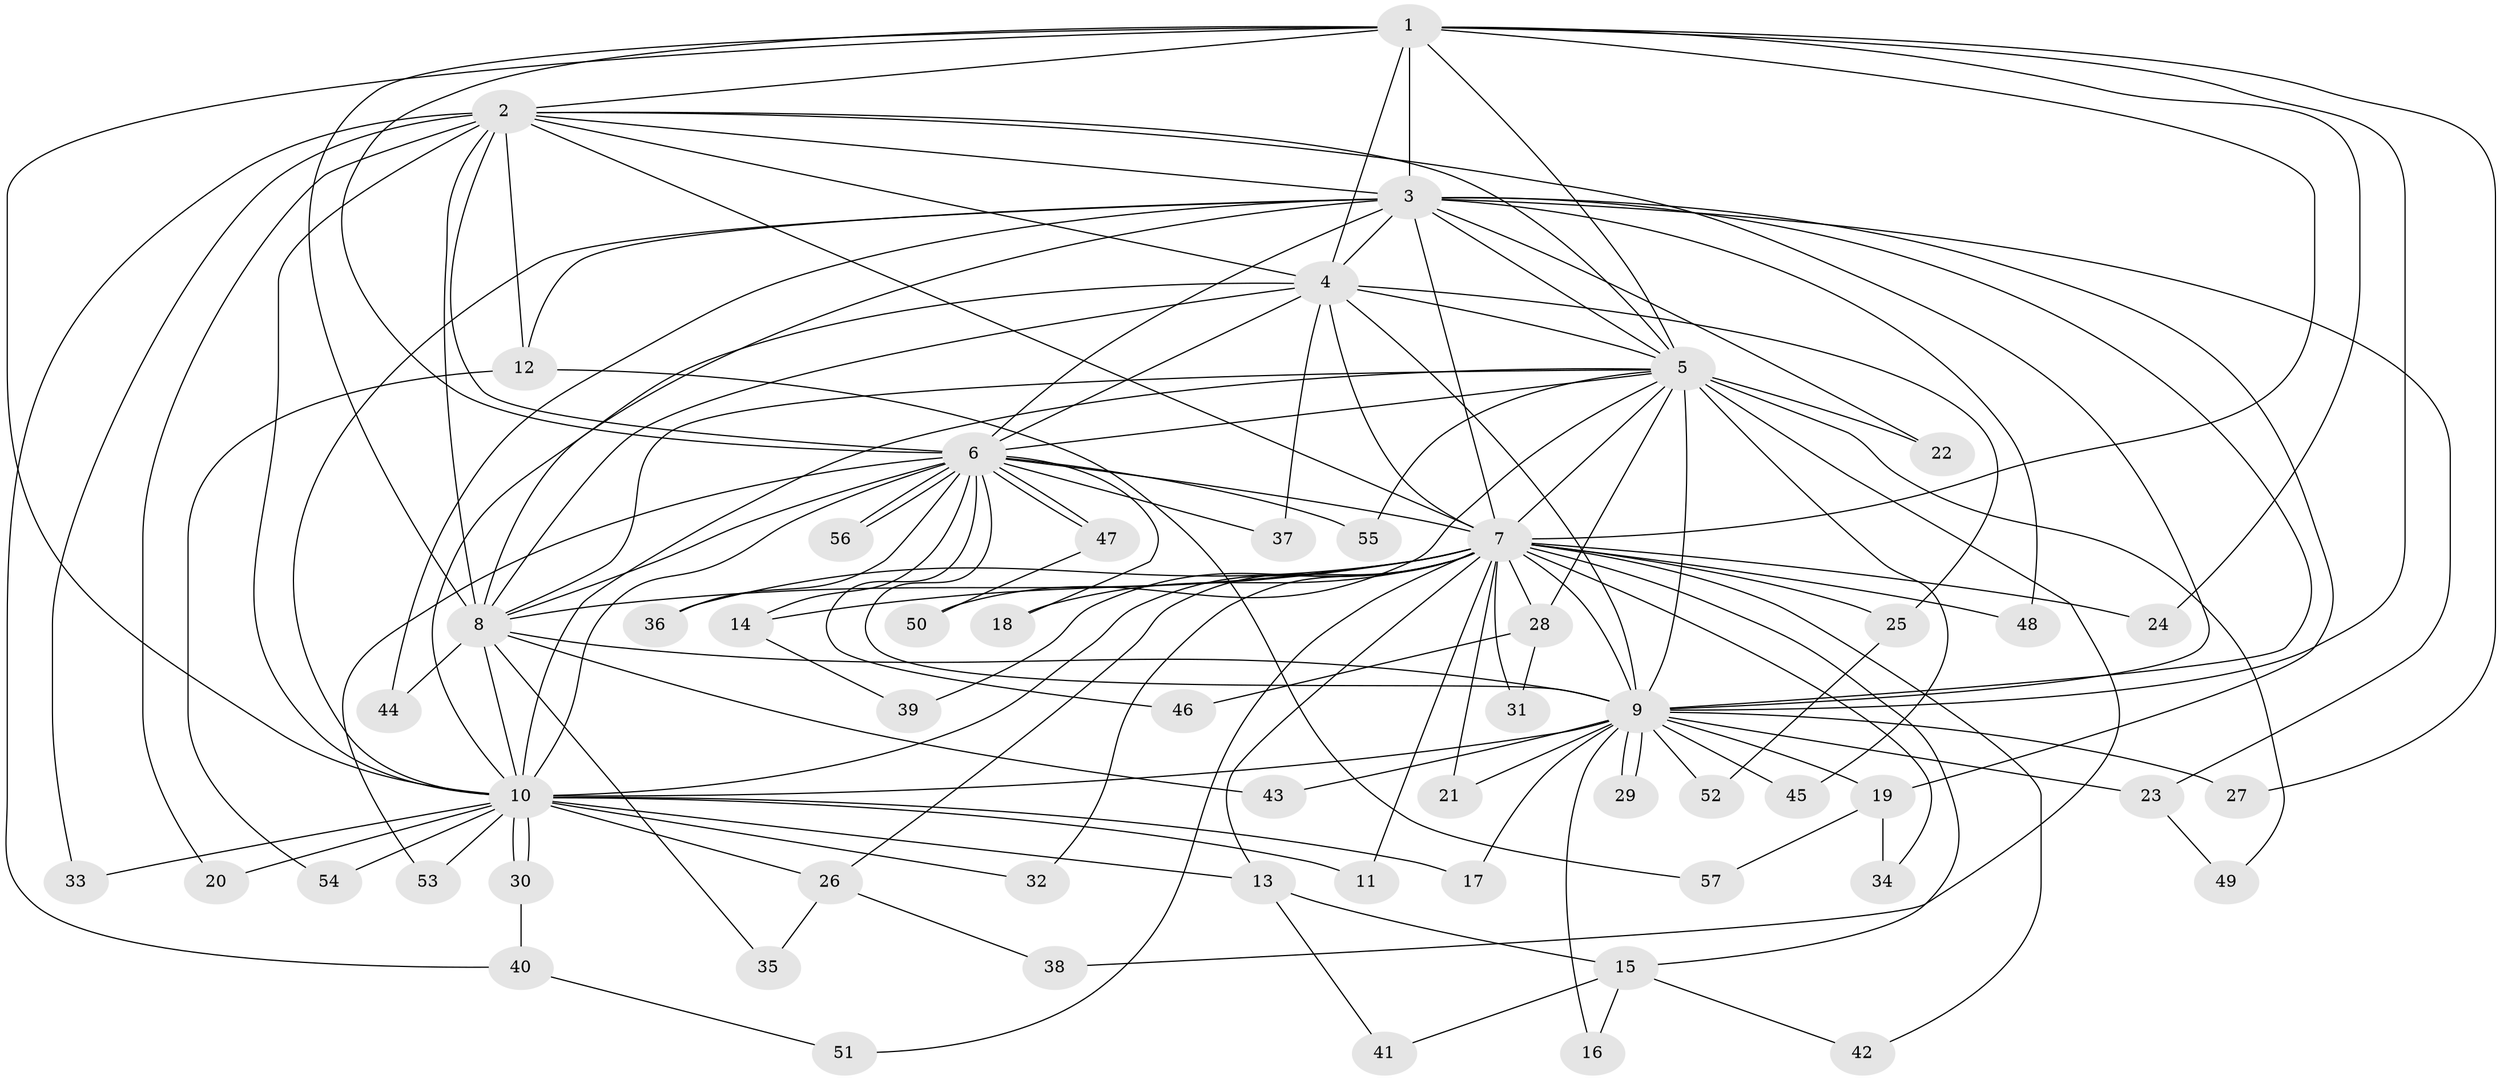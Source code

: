 // Generated by graph-tools (version 1.1) at 2025/01/03/09/25 03:01:15]
// undirected, 57 vertices, 139 edges
graph export_dot {
graph [start="1"]
  node [color=gray90,style=filled];
  1;
  2;
  3;
  4;
  5;
  6;
  7;
  8;
  9;
  10;
  11;
  12;
  13;
  14;
  15;
  16;
  17;
  18;
  19;
  20;
  21;
  22;
  23;
  24;
  25;
  26;
  27;
  28;
  29;
  30;
  31;
  32;
  33;
  34;
  35;
  36;
  37;
  38;
  39;
  40;
  41;
  42;
  43;
  44;
  45;
  46;
  47;
  48;
  49;
  50;
  51;
  52;
  53;
  54;
  55;
  56;
  57;
  1 -- 2;
  1 -- 3;
  1 -- 4;
  1 -- 5;
  1 -- 6;
  1 -- 7;
  1 -- 8;
  1 -- 9;
  1 -- 10;
  1 -- 24;
  1 -- 27;
  2 -- 3;
  2 -- 4;
  2 -- 5;
  2 -- 6;
  2 -- 7;
  2 -- 8;
  2 -- 9;
  2 -- 10;
  2 -- 12;
  2 -- 20;
  2 -- 33;
  2 -- 40;
  3 -- 4;
  3 -- 5;
  3 -- 6;
  3 -- 7;
  3 -- 8;
  3 -- 9;
  3 -- 10;
  3 -- 12;
  3 -- 19;
  3 -- 22;
  3 -- 23;
  3 -- 44;
  3 -- 48;
  4 -- 5;
  4 -- 6;
  4 -- 7;
  4 -- 8;
  4 -- 9;
  4 -- 10;
  4 -- 25;
  4 -- 37;
  5 -- 6;
  5 -- 7;
  5 -- 8;
  5 -- 9;
  5 -- 10;
  5 -- 22;
  5 -- 28;
  5 -- 38;
  5 -- 45;
  5 -- 49;
  5 -- 50;
  5 -- 55;
  6 -- 7;
  6 -- 8;
  6 -- 9;
  6 -- 10;
  6 -- 14;
  6 -- 18;
  6 -- 36;
  6 -- 37;
  6 -- 46;
  6 -- 47;
  6 -- 47;
  6 -- 53;
  6 -- 55;
  6 -- 56;
  6 -- 56;
  7 -- 8;
  7 -- 9;
  7 -- 10;
  7 -- 11;
  7 -- 13;
  7 -- 14;
  7 -- 15;
  7 -- 18;
  7 -- 21;
  7 -- 24;
  7 -- 25;
  7 -- 26;
  7 -- 28;
  7 -- 31;
  7 -- 32;
  7 -- 34;
  7 -- 36;
  7 -- 39;
  7 -- 42;
  7 -- 48;
  7 -- 51;
  8 -- 9;
  8 -- 10;
  8 -- 35;
  8 -- 43;
  8 -- 44;
  9 -- 10;
  9 -- 16;
  9 -- 17;
  9 -- 19;
  9 -- 21;
  9 -- 23;
  9 -- 27;
  9 -- 29;
  9 -- 29;
  9 -- 43;
  9 -- 45;
  9 -- 52;
  10 -- 11;
  10 -- 13;
  10 -- 17;
  10 -- 20;
  10 -- 26;
  10 -- 30;
  10 -- 30;
  10 -- 32;
  10 -- 33;
  10 -- 53;
  10 -- 54;
  12 -- 54;
  12 -- 57;
  13 -- 15;
  13 -- 41;
  14 -- 39;
  15 -- 16;
  15 -- 41;
  15 -- 42;
  19 -- 34;
  19 -- 57;
  23 -- 49;
  25 -- 52;
  26 -- 35;
  26 -- 38;
  28 -- 31;
  28 -- 46;
  30 -- 40;
  40 -- 51;
  47 -- 50;
}
